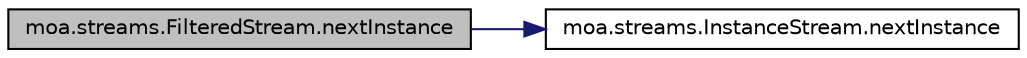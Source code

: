 digraph G
{
  edge [fontname="Helvetica",fontsize="10",labelfontname="Helvetica",labelfontsize="10"];
  node [fontname="Helvetica",fontsize="10",shape=record];
  rankdir=LR;
  Node1 [label="moa.streams.FilteredStream.nextInstance",height=0.2,width=0.4,color="black", fillcolor="grey75", style="filled" fontcolor="black"];
  Node1 -> Node2 [color="midnightblue",fontsize="10",style="solid",fontname="Helvetica"];
  Node2 [label="moa.streams.InstanceStream.nextInstance",height=0.2,width=0.4,color="black", fillcolor="white", style="filled",URL="$interfacemoa_1_1streams_1_1InstanceStream.html#ae68c1c47c4dac2e591745a21e8cc120a",tooltip="Gets the next instance from this stream."];
}
